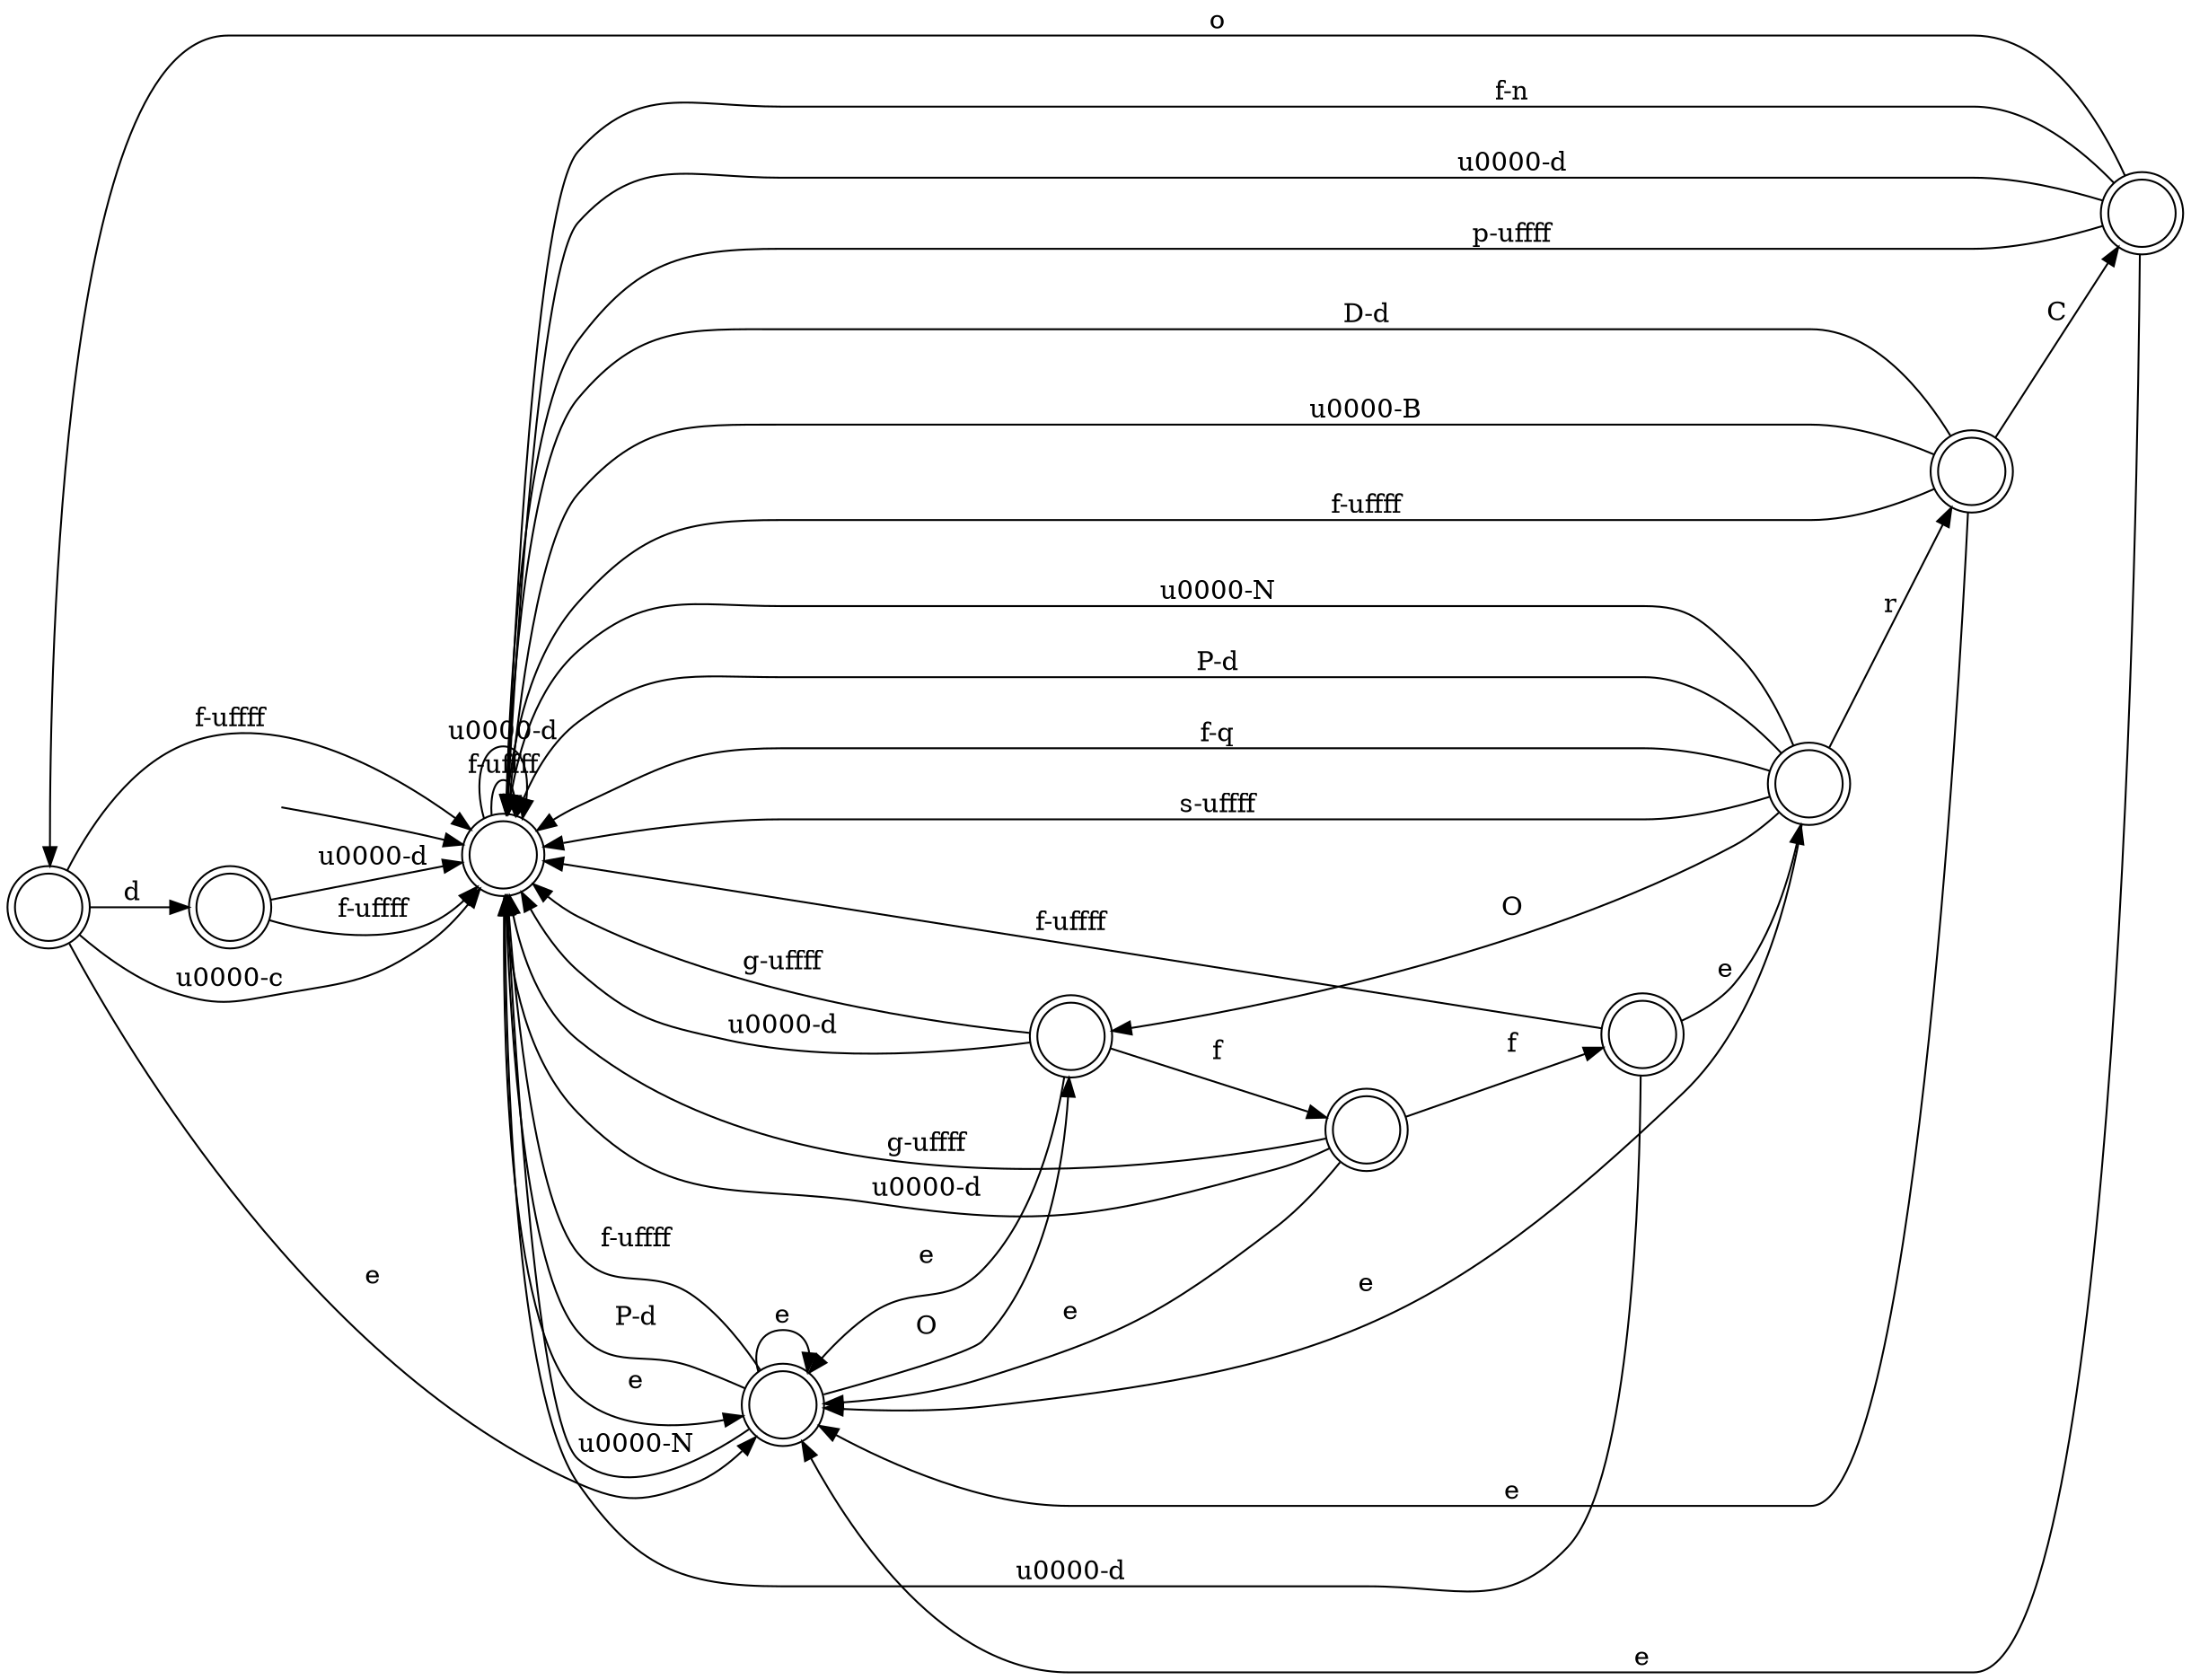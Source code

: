 digraph Automaton {
  rankdir = LR;
  0 [shape=doublecircle,label=""];
  0 -> 4 [label="d"]
  0 -> 5 [label="\u0000-c"]
  0 -> 6 [label="e"]
  0 -> 5 [label="f-\uffff"]
  1 [shape=doublecircle,label=""];
  1 -> 5 [label="f-n"]
  1 -> 6 [label="e"]
  1 -> 0 [label="o"]
  1 -> 5 [label="\u0000-d"]
  1 -> 5 [label="p-\uffff"]
  2 [shape=doublecircle,label=""];
  2 -> 5 [label="D-d"]
  2 -> 5 [label="\u0000-B"]
  2 -> 6 [label="e"]
  2 -> 5 [label="f-\uffff"]
  2 -> 1 [label="C"]
  3 [shape=doublecircle,label=""];
  3 -> 5 [label="s-\uffff"]
  3 -> 6 [label="e"]
  3 -> 2 [label="r"]
  3 -> 5 [label="\u0000-N"]
  3 -> 7 [label="O"]
  3 -> 5 [label="P-d"]
  3 -> 5 [label="f-q"]
  4 [shape=doublecircle,label=""];
  4 -> 5 [label="f-\uffff"]
  4 -> 5 [label="\u0000-d"]
  5 [shape=doublecircle,label=""];
  initial [shape=plaintext,label=""];
  initial -> 5
  5 -> 6 [label="e"]
  5 -> 5 [label="f-\uffff"]
  5 -> 5 [label="\u0000-d"]
  6 [shape=doublecircle,label=""];
  6 -> 6 [label="e"]
  6 -> 5 [label="\u0000-N"]
  6 -> 5 [label="f-\uffff"]
  6 -> 7 [label="O"]
  6 -> 5 [label="P-d"]
  7 [shape=doublecircle,label=""];
  7 -> 5 [label="g-\uffff"]
  7 -> 6 [label="e"]
  7 -> 5 [label="\u0000-d"]
  7 -> 8 [label="f"]
  8 [shape=doublecircle,label=""];
  8 -> 5 [label="g-\uffff"]
  8 -> 6 [label="e"]
  8 -> 5 [label="\u0000-d"]
  8 -> 9 [label="f"]
  9 [shape=doublecircle,label=""];
  9 -> 3 [label="e"]
  9 -> 5 [label="f-\uffff"]
  9 -> 5 [label="\u0000-d"]
}
